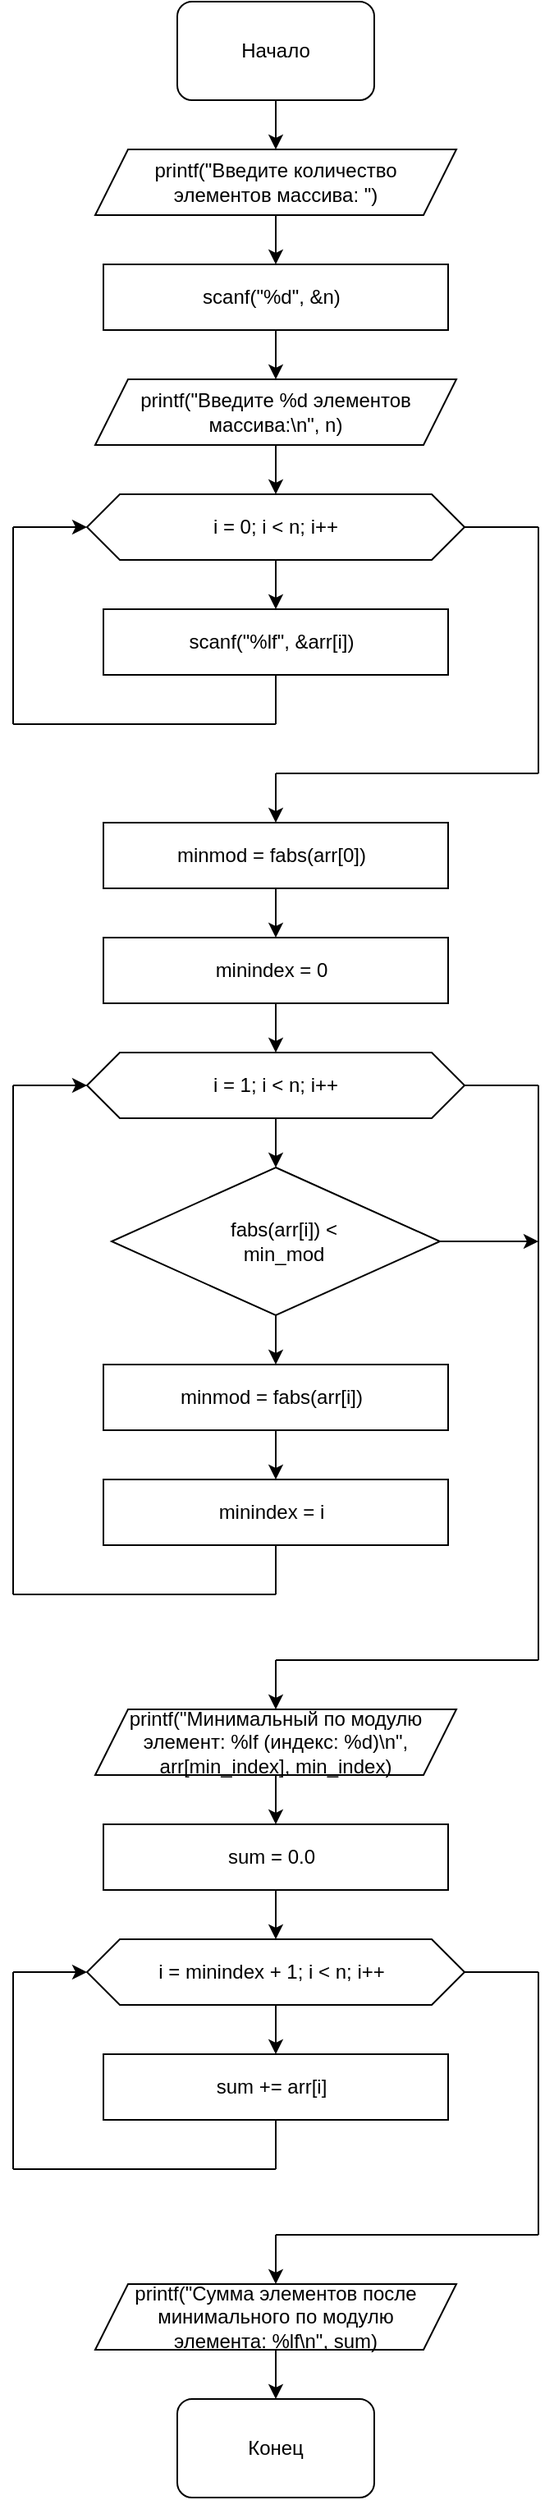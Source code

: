 <mxfile version="24.8.4">
  <diagram name="Страница — 1" id="U4Kh1GRGVibVN3iL2hzS">
    <mxGraphModel dx="835" dy="916" grid="1" gridSize="10" guides="1" tooltips="1" connect="1" arrows="1" fold="1" page="1" pageScale="1" pageWidth="827" pageHeight="1169" math="0" shadow="0">
      <root>
        <mxCell id="0" />
        <mxCell id="1" parent="0" />
        <mxCell id="WZM4BQ9CALBEKn1S36B--1" value="" style="rounded=1;whiteSpace=wrap;html=1;" parent="1" vertex="1">
          <mxGeometry x="340" y="10" width="120" height="60" as="geometry" />
        </mxCell>
        <mxCell id="WZM4BQ9CALBEKn1S36B--2" value="" style="endArrow=classic;html=1;rounded=0;exitX=0.5;exitY=1;exitDx=0;exitDy=0;" parent="1" source="WZM4BQ9CALBEKn1S36B--1" edge="1">
          <mxGeometry width="50" height="50" relative="1" as="geometry">
            <mxPoint x="420" y="190" as="sourcePoint" />
            <mxPoint x="400" y="100" as="targetPoint" />
          </mxGeometry>
        </mxCell>
        <mxCell id="WZM4BQ9CALBEKn1S36B--3" value="" style="shape=parallelogram;perimeter=parallelogramPerimeter;whiteSpace=wrap;html=1;fixedSize=1;" parent="1" vertex="1">
          <mxGeometry x="290" y="100" width="220" height="40" as="geometry" />
        </mxCell>
        <mxCell id="WZM4BQ9CALBEKn1S36B--4" value="" style="endArrow=classic;html=1;rounded=0;exitX=0.5;exitY=1;exitDx=0;exitDy=0;" parent="1" source="WZM4BQ9CALBEKn1S36B--3" edge="1">
          <mxGeometry width="50" height="50" relative="1" as="geometry">
            <mxPoint x="420" y="210" as="sourcePoint" />
            <mxPoint x="400" y="170" as="targetPoint" />
          </mxGeometry>
        </mxCell>
        <mxCell id="WZM4BQ9CALBEKn1S36B--5" value="" style="rounded=0;whiteSpace=wrap;html=1;" parent="1" vertex="1">
          <mxGeometry x="295" y="170" width="210" height="40" as="geometry" />
        </mxCell>
        <mxCell id="WZM4BQ9CALBEKn1S36B--6" value="" style="endArrow=classic;html=1;rounded=0;exitX=0.5;exitY=1;exitDx=0;exitDy=0;" parent="1" source="WZM4BQ9CALBEKn1S36B--5" edge="1">
          <mxGeometry width="50" height="50" relative="1" as="geometry">
            <mxPoint x="410" y="310" as="sourcePoint" />
            <mxPoint x="400" y="240" as="targetPoint" />
          </mxGeometry>
        </mxCell>
        <mxCell id="WZM4BQ9CALBEKn1S36B--7" value="" style="shape=parallelogram;perimeter=parallelogramPerimeter;whiteSpace=wrap;html=1;fixedSize=1;" parent="1" vertex="1">
          <mxGeometry x="290" y="240" width="220" height="40" as="geometry" />
        </mxCell>
        <mxCell id="WZM4BQ9CALBEKn1S36B--8" value="" style="endArrow=classic;html=1;rounded=0;exitX=0.5;exitY=1;exitDx=0;exitDy=0;" parent="1" source="WZM4BQ9CALBEKn1S36B--7" edge="1">
          <mxGeometry width="50" height="50" relative="1" as="geometry">
            <mxPoint x="360" y="380" as="sourcePoint" />
            <mxPoint x="400" y="310" as="targetPoint" />
          </mxGeometry>
        </mxCell>
        <mxCell id="WZM4BQ9CALBEKn1S36B--9" value="" style="shape=hexagon;perimeter=hexagonPerimeter2;whiteSpace=wrap;html=1;fixedSize=1;" parent="1" vertex="1">
          <mxGeometry x="285" y="310" width="230" height="40" as="geometry" />
        </mxCell>
        <mxCell id="WZM4BQ9CALBEKn1S36B--10" value="" style="endArrow=classic;html=1;rounded=0;exitX=0.5;exitY=1;exitDx=0;exitDy=0;" parent="1" source="WZM4BQ9CALBEKn1S36B--9" edge="1">
          <mxGeometry width="50" height="50" relative="1" as="geometry">
            <mxPoint x="440" y="460" as="sourcePoint" />
            <mxPoint x="400" y="380" as="targetPoint" />
          </mxGeometry>
        </mxCell>
        <mxCell id="WZM4BQ9CALBEKn1S36B--11" value="" style="rounded=0;whiteSpace=wrap;html=1;" parent="1" vertex="1">
          <mxGeometry x="295" y="380" width="210" height="40" as="geometry" />
        </mxCell>
        <mxCell id="WZM4BQ9CALBEKn1S36B--12" value="" style="endArrow=none;html=1;rounded=0;entryX=0.5;entryY=1;entryDx=0;entryDy=0;" parent="1" target="WZM4BQ9CALBEKn1S36B--11" edge="1">
          <mxGeometry width="50" height="50" relative="1" as="geometry">
            <mxPoint x="400" y="450" as="sourcePoint" />
            <mxPoint x="420" y="470" as="targetPoint" />
          </mxGeometry>
        </mxCell>
        <mxCell id="WZM4BQ9CALBEKn1S36B--13" value="" style="endArrow=none;html=1;rounded=0;" parent="1" edge="1">
          <mxGeometry width="50" height="50" relative="1" as="geometry">
            <mxPoint x="240" y="450" as="sourcePoint" />
            <mxPoint x="400" y="450" as="targetPoint" />
          </mxGeometry>
        </mxCell>
        <mxCell id="WZM4BQ9CALBEKn1S36B--14" value="" style="endArrow=none;html=1;rounded=0;" parent="1" edge="1">
          <mxGeometry width="50" height="50" relative="1" as="geometry">
            <mxPoint x="240" y="450" as="sourcePoint" />
            <mxPoint x="240" y="330" as="targetPoint" />
          </mxGeometry>
        </mxCell>
        <mxCell id="WZM4BQ9CALBEKn1S36B--15" value="" style="endArrow=classic;html=1;rounded=0;entryX=0;entryY=0.5;entryDx=0;entryDy=0;" parent="1" target="WZM4BQ9CALBEKn1S36B--9" edge="1">
          <mxGeometry width="50" height="50" relative="1" as="geometry">
            <mxPoint x="240" y="330" as="sourcePoint" />
            <mxPoint x="270" y="290" as="targetPoint" />
          </mxGeometry>
        </mxCell>
        <mxCell id="WZM4BQ9CALBEKn1S36B--16" value="" style="endArrow=none;html=1;rounded=0;exitX=1;exitY=0.5;exitDx=0;exitDy=0;" parent="1" source="WZM4BQ9CALBEKn1S36B--9" edge="1">
          <mxGeometry width="50" height="50" relative="1" as="geometry">
            <mxPoint x="570" y="370" as="sourcePoint" />
            <mxPoint x="560" y="330" as="targetPoint" />
          </mxGeometry>
        </mxCell>
        <mxCell id="WZM4BQ9CALBEKn1S36B--17" value="" style="endArrow=none;html=1;rounded=0;" parent="1" edge="1">
          <mxGeometry width="50" height="50" relative="1" as="geometry">
            <mxPoint x="560" y="480" as="sourcePoint" />
            <mxPoint x="560" y="330" as="targetPoint" />
          </mxGeometry>
        </mxCell>
        <mxCell id="WZM4BQ9CALBEKn1S36B--18" value="" style="endArrow=none;html=1;rounded=0;" parent="1" edge="1">
          <mxGeometry width="50" height="50" relative="1" as="geometry">
            <mxPoint x="400" y="480" as="sourcePoint" />
            <mxPoint x="560" y="480" as="targetPoint" />
          </mxGeometry>
        </mxCell>
        <mxCell id="WZM4BQ9CALBEKn1S36B--19" value="" style="endArrow=classic;html=1;rounded=0;" parent="1" edge="1">
          <mxGeometry width="50" height="50" relative="1" as="geometry">
            <mxPoint x="400" y="480" as="sourcePoint" />
            <mxPoint x="400" y="510" as="targetPoint" />
          </mxGeometry>
        </mxCell>
        <mxCell id="WZM4BQ9CALBEKn1S36B--21" value="" style="rounded=0;whiteSpace=wrap;html=1;" parent="1" vertex="1">
          <mxGeometry x="295" y="510" width="210" height="40" as="geometry" />
        </mxCell>
        <mxCell id="WZM4BQ9CALBEKn1S36B--22" value="" style="endArrow=classic;html=1;rounded=0;exitX=0.5;exitY=1;exitDx=0;exitDy=0;" parent="1" source="WZM4BQ9CALBEKn1S36B--21" edge="1">
          <mxGeometry width="50" height="50" relative="1" as="geometry">
            <mxPoint x="400" y="620" as="sourcePoint" />
            <mxPoint x="400" y="580" as="targetPoint" />
          </mxGeometry>
        </mxCell>
        <mxCell id="WZM4BQ9CALBEKn1S36B--23" value="" style="rounded=0;whiteSpace=wrap;html=1;" parent="1" vertex="1">
          <mxGeometry x="295" y="580" width="210" height="40" as="geometry" />
        </mxCell>
        <mxCell id="WZM4BQ9CALBEKn1S36B--24" value="" style="endArrow=classic;html=1;rounded=0;exitX=0.5;exitY=1;exitDx=0;exitDy=0;" parent="1" source="WZM4BQ9CALBEKn1S36B--23" edge="1">
          <mxGeometry width="50" height="50" relative="1" as="geometry">
            <mxPoint x="390" y="720" as="sourcePoint" />
            <mxPoint x="400" y="650" as="targetPoint" />
          </mxGeometry>
        </mxCell>
        <mxCell id="WZM4BQ9CALBEKn1S36B--25" value="" style="shape=hexagon;perimeter=hexagonPerimeter2;whiteSpace=wrap;html=1;fixedSize=1;" parent="1" vertex="1">
          <mxGeometry x="285" y="650" width="230" height="40" as="geometry" />
        </mxCell>
        <mxCell id="WZM4BQ9CALBEKn1S36B--26" value="" style="endArrow=classic;html=1;rounded=0;exitX=0.5;exitY=1;exitDx=0;exitDy=0;" parent="1" source="WZM4BQ9CALBEKn1S36B--25" edge="1">
          <mxGeometry width="50" height="50" relative="1" as="geometry">
            <mxPoint x="390" y="750" as="sourcePoint" />
            <mxPoint x="400" y="720" as="targetPoint" />
          </mxGeometry>
        </mxCell>
        <mxCell id="WZM4BQ9CALBEKn1S36B--27" value="" style="rhombus;whiteSpace=wrap;html=1;" parent="1" vertex="1">
          <mxGeometry x="300" y="720" width="200" height="90" as="geometry" />
        </mxCell>
        <mxCell id="WZM4BQ9CALBEKn1S36B--28" value="" style="endArrow=classic;html=1;rounded=0;" parent="1" edge="1">
          <mxGeometry width="50" height="50" relative="1" as="geometry">
            <mxPoint x="400" y="810" as="sourcePoint" />
            <mxPoint x="400" y="840" as="targetPoint" />
          </mxGeometry>
        </mxCell>
        <mxCell id="WZM4BQ9CALBEKn1S36B--29" value="" style="rounded=0;whiteSpace=wrap;html=1;" parent="1" vertex="1">
          <mxGeometry x="295" y="840" width="210" height="40" as="geometry" />
        </mxCell>
        <mxCell id="WZM4BQ9CALBEKn1S36B--30" value="" style="endArrow=classic;html=1;rounded=0;exitX=0.5;exitY=1;exitDx=0;exitDy=0;" parent="1" source="WZM4BQ9CALBEKn1S36B--29" edge="1">
          <mxGeometry width="50" height="50" relative="1" as="geometry">
            <mxPoint x="400" y="950" as="sourcePoint" />
            <mxPoint x="400" y="910" as="targetPoint" />
          </mxGeometry>
        </mxCell>
        <mxCell id="WZM4BQ9CALBEKn1S36B--31" value="" style="rounded=0;whiteSpace=wrap;html=1;" parent="1" vertex="1">
          <mxGeometry x="295" y="910" width="210" height="40" as="geometry" />
        </mxCell>
        <mxCell id="WZM4BQ9CALBEKn1S36B--32" value="" style="endArrow=none;html=1;rounded=0;entryX=0.5;entryY=1;entryDx=0;entryDy=0;" parent="1" target="WZM4BQ9CALBEKn1S36B--31" edge="1">
          <mxGeometry width="50" height="50" relative="1" as="geometry">
            <mxPoint x="400" y="980" as="sourcePoint" />
            <mxPoint x="420" y="1000" as="targetPoint" />
          </mxGeometry>
        </mxCell>
        <mxCell id="WZM4BQ9CALBEKn1S36B--33" value="" style="endArrow=none;html=1;rounded=0;" parent="1" edge="1">
          <mxGeometry width="50" height="50" relative="1" as="geometry">
            <mxPoint x="240" y="980" as="sourcePoint" />
            <mxPoint x="400" y="980" as="targetPoint" />
          </mxGeometry>
        </mxCell>
        <mxCell id="WZM4BQ9CALBEKn1S36B--34" value="" style="endArrow=none;html=1;rounded=0;" parent="1" edge="1">
          <mxGeometry width="50" height="50" relative="1" as="geometry">
            <mxPoint x="240" y="980" as="sourcePoint" />
            <mxPoint x="240" y="670" as="targetPoint" />
          </mxGeometry>
        </mxCell>
        <mxCell id="WZM4BQ9CALBEKn1S36B--39" value="" style="endArrow=none;html=1;rounded=0;exitX=1;exitY=0.5;exitDx=0;exitDy=0;" parent="1" source="WZM4BQ9CALBEKn1S36B--25" edge="1">
          <mxGeometry width="50" height="50" relative="1" as="geometry">
            <mxPoint x="580" y="700" as="sourcePoint" />
            <mxPoint x="560" y="670" as="targetPoint" />
          </mxGeometry>
        </mxCell>
        <mxCell id="WZM4BQ9CALBEKn1S36B--40" value="" style="endArrow=none;html=1;rounded=0;" parent="1" edge="1">
          <mxGeometry width="50" height="50" relative="1" as="geometry">
            <mxPoint x="560" y="1020" as="sourcePoint" />
            <mxPoint x="560" y="670" as="targetPoint" />
          </mxGeometry>
        </mxCell>
        <mxCell id="WZM4BQ9CALBEKn1S36B--41" value="" style="endArrow=none;html=1;rounded=0;" parent="1" edge="1">
          <mxGeometry width="50" height="50" relative="1" as="geometry">
            <mxPoint x="400" y="1020" as="sourcePoint" />
            <mxPoint x="560" y="1020" as="targetPoint" />
          </mxGeometry>
        </mxCell>
        <mxCell id="WZM4BQ9CALBEKn1S36B--42" value="" style="endArrow=classic;html=1;rounded=0;" parent="1" edge="1">
          <mxGeometry width="50" height="50" relative="1" as="geometry">
            <mxPoint x="400" y="1020" as="sourcePoint" />
            <mxPoint x="400" y="1050" as="targetPoint" />
          </mxGeometry>
        </mxCell>
        <mxCell id="WZM4BQ9CALBEKn1S36B--43" value="" style="shape=parallelogram;perimeter=parallelogramPerimeter;whiteSpace=wrap;html=1;fixedSize=1;" parent="1" vertex="1">
          <mxGeometry x="290" y="1050" width="220" height="40" as="geometry" />
        </mxCell>
        <mxCell id="WZM4BQ9CALBEKn1S36B--44" value="" style="endArrow=classic;html=1;rounded=0;exitX=0.5;exitY=1;exitDx=0;exitDy=0;" parent="1" source="WZM4BQ9CALBEKn1S36B--43" edge="1">
          <mxGeometry width="50" height="50" relative="1" as="geometry">
            <mxPoint x="420" y="1160" as="sourcePoint" />
            <mxPoint x="400" y="1120" as="targetPoint" />
          </mxGeometry>
        </mxCell>
        <mxCell id="WZM4BQ9CALBEKn1S36B--45" value="" style="rounded=0;whiteSpace=wrap;html=1;" parent="1" vertex="1">
          <mxGeometry x="295" y="1120" width="210" height="40" as="geometry" />
        </mxCell>
        <mxCell id="WZM4BQ9CALBEKn1S36B--46" value="" style="endArrow=classic;html=1;rounded=0;exitX=0.5;exitY=1;exitDx=0;exitDy=0;" parent="1" source="WZM4BQ9CALBEKn1S36B--45" edge="1">
          <mxGeometry width="50" height="50" relative="1" as="geometry">
            <mxPoint x="410" y="1260" as="sourcePoint" />
            <mxPoint x="400" y="1190" as="targetPoint" />
          </mxGeometry>
        </mxCell>
        <mxCell id="WZM4BQ9CALBEKn1S36B--47" value="" style="shape=hexagon;perimeter=hexagonPerimeter2;whiteSpace=wrap;html=1;fixedSize=1;" parent="1" vertex="1">
          <mxGeometry x="285" y="1190" width="230" height="40" as="geometry" />
        </mxCell>
        <mxCell id="WZM4BQ9CALBEKn1S36B--48" value="" style="endArrow=classic;html=1;rounded=0;exitX=0.5;exitY=1;exitDx=0;exitDy=0;" parent="1" source="WZM4BQ9CALBEKn1S36B--47" edge="1">
          <mxGeometry width="50" height="50" relative="1" as="geometry">
            <mxPoint x="440" y="1350" as="sourcePoint" />
            <mxPoint x="400" y="1260" as="targetPoint" />
          </mxGeometry>
        </mxCell>
        <mxCell id="WZM4BQ9CALBEKn1S36B--50" value="" style="rounded=0;whiteSpace=wrap;html=1;" parent="1" vertex="1">
          <mxGeometry x="295" y="1260" width="210" height="40" as="geometry" />
        </mxCell>
        <mxCell id="WZM4BQ9CALBEKn1S36B--51" value="" style="endArrow=none;html=1;rounded=0;entryX=0.5;entryY=1;entryDx=0;entryDy=0;" parent="1" target="WZM4BQ9CALBEKn1S36B--50" edge="1">
          <mxGeometry width="50" height="50" relative="1" as="geometry">
            <mxPoint x="400" y="1330" as="sourcePoint" />
            <mxPoint x="450" y="1320" as="targetPoint" />
          </mxGeometry>
        </mxCell>
        <mxCell id="WZM4BQ9CALBEKn1S36B--52" value="" style="endArrow=none;html=1;rounded=0;" parent="1" edge="1">
          <mxGeometry width="50" height="50" relative="1" as="geometry">
            <mxPoint x="240" y="1330" as="sourcePoint" />
            <mxPoint x="400" y="1330" as="targetPoint" />
          </mxGeometry>
        </mxCell>
        <mxCell id="WZM4BQ9CALBEKn1S36B--53" value="" style="endArrow=none;html=1;rounded=0;" parent="1" edge="1">
          <mxGeometry width="50" height="50" relative="1" as="geometry">
            <mxPoint x="240" y="1330" as="sourcePoint" />
            <mxPoint x="240" y="1210" as="targetPoint" />
          </mxGeometry>
        </mxCell>
        <mxCell id="WZM4BQ9CALBEKn1S36B--54" value="" style="endArrow=classic;html=1;rounded=0;entryX=0;entryY=0.5;entryDx=0;entryDy=0;" parent="1" target="WZM4BQ9CALBEKn1S36B--47" edge="1">
          <mxGeometry width="50" height="50" relative="1" as="geometry">
            <mxPoint x="240" y="1210" as="sourcePoint" />
            <mxPoint x="230" y="1200" as="targetPoint" />
          </mxGeometry>
        </mxCell>
        <mxCell id="WZM4BQ9CALBEKn1S36B--55" value="" style="endArrow=none;html=1;rounded=0;exitX=1;exitY=0.5;exitDx=0;exitDy=0;" parent="1" source="WZM4BQ9CALBEKn1S36B--47" edge="1">
          <mxGeometry width="50" height="50" relative="1" as="geometry">
            <mxPoint x="550" y="1240" as="sourcePoint" />
            <mxPoint x="560" y="1210" as="targetPoint" />
          </mxGeometry>
        </mxCell>
        <mxCell id="WZM4BQ9CALBEKn1S36B--56" value="" style="endArrow=none;html=1;rounded=0;" parent="1" edge="1">
          <mxGeometry width="50" height="50" relative="1" as="geometry">
            <mxPoint x="560" y="1370" as="sourcePoint" />
            <mxPoint x="560" y="1210" as="targetPoint" />
          </mxGeometry>
        </mxCell>
        <mxCell id="WZM4BQ9CALBEKn1S36B--57" value="" style="endArrow=none;html=1;rounded=0;" parent="1" edge="1">
          <mxGeometry width="50" height="50" relative="1" as="geometry">
            <mxPoint x="400" y="1370" as="sourcePoint" />
            <mxPoint x="560" y="1370" as="targetPoint" />
          </mxGeometry>
        </mxCell>
        <mxCell id="WZM4BQ9CALBEKn1S36B--58" value="" style="endArrow=classic;html=1;rounded=0;" parent="1" edge="1">
          <mxGeometry width="50" height="50" relative="1" as="geometry">
            <mxPoint x="400" y="1370" as="sourcePoint" />
            <mxPoint x="400" y="1400" as="targetPoint" />
          </mxGeometry>
        </mxCell>
        <mxCell id="WZM4BQ9CALBEKn1S36B--59" value="" style="shape=parallelogram;perimeter=parallelogramPerimeter;whiteSpace=wrap;html=1;fixedSize=1;" parent="1" vertex="1">
          <mxGeometry x="290" y="1400" width="220" height="40" as="geometry" />
        </mxCell>
        <mxCell id="WZM4BQ9CALBEKn1S36B--60" value="" style="endArrow=classic;html=1;rounded=0;exitX=0.5;exitY=1;exitDx=0;exitDy=0;" parent="1" source="WZM4BQ9CALBEKn1S36B--59" edge="1">
          <mxGeometry width="50" height="50" relative="1" as="geometry">
            <mxPoint x="290" y="1420" as="sourcePoint" />
            <mxPoint x="400" y="1470" as="targetPoint" />
          </mxGeometry>
        </mxCell>
        <mxCell id="WZM4BQ9CALBEKn1S36B--62" value="" style="rounded=1;whiteSpace=wrap;html=1;" parent="1" vertex="1">
          <mxGeometry x="340" y="1470" width="120" height="60" as="geometry" />
        </mxCell>
        <mxCell id="WZM4BQ9CALBEKn1S36B--66" value="Начало" style="text;html=1;align=center;verticalAlign=middle;whiteSpace=wrap;rounded=0;" parent="1" vertex="1">
          <mxGeometry x="370" y="25" width="60" height="30" as="geometry" />
        </mxCell>
        <mxCell id="WZM4BQ9CALBEKn1S36B--67" value="printf(&quot;Введите количество элементов массива: &quot;)" style="text;html=1;align=center;verticalAlign=middle;whiteSpace=wrap;rounded=0;" parent="1" vertex="1">
          <mxGeometry x="310" y="100" width="180" height="40" as="geometry" />
        </mxCell>
        <mxCell id="WZM4BQ9CALBEKn1S36B--68" value="scanf(&quot;%d&quot;, &amp;n)" style="text;html=1;align=center;verticalAlign=middle;whiteSpace=wrap;rounded=0;" parent="1" vertex="1">
          <mxGeometry x="295" y="170" width="205" height="40" as="geometry" />
        </mxCell>
        <mxCell id="WZM4BQ9CALBEKn1S36B--69" value="printf(&quot;Введите %d элементов массива:\n&quot;, n)" style="text;html=1;align=center;verticalAlign=middle;whiteSpace=wrap;rounded=0;" parent="1" vertex="1">
          <mxGeometry x="310" y="240" width="180" height="40" as="geometry" />
        </mxCell>
        <mxCell id="WZM4BQ9CALBEKn1S36B--70" value="i = 0; i &lt; n; i++" style="text;html=1;align=center;verticalAlign=middle;whiteSpace=wrap;rounded=0;" parent="1" vertex="1">
          <mxGeometry x="310" y="310" width="180" height="40" as="geometry" />
        </mxCell>
        <mxCell id="WZM4BQ9CALBEKn1S36B--71" value="scanf(&quot;%lf&quot;, &amp;arr[i])" style="text;html=1;align=center;verticalAlign=middle;whiteSpace=wrap;rounded=0;" parent="1" vertex="1">
          <mxGeometry x="295" y="380" width="205" height="40" as="geometry" />
        </mxCell>
        <mxCell id="WZM4BQ9CALBEKn1S36B--72" value="minmod = fabs(arr[0])" style="text;html=1;align=center;verticalAlign=middle;whiteSpace=wrap;rounded=0;" parent="1" vertex="1">
          <mxGeometry x="295" y="510" width="205" height="40" as="geometry" />
        </mxCell>
        <mxCell id="WZM4BQ9CALBEKn1S36B--73" value="minindex = 0" style="text;html=1;align=center;verticalAlign=middle;whiteSpace=wrap;rounded=0;" parent="1" vertex="1">
          <mxGeometry x="295" y="580" width="205" height="40" as="geometry" />
        </mxCell>
        <mxCell id="WZM4BQ9CALBEKn1S36B--74" value="i = 1; i &lt; n; i++" style="text;html=1;align=center;verticalAlign=middle;whiteSpace=wrap;rounded=0;" parent="1" vertex="1">
          <mxGeometry x="310" y="650" width="180" height="40" as="geometry" />
        </mxCell>
        <mxCell id="WZM4BQ9CALBEKn1S36B--75" value="fabs(arr[i]) &lt; min_mod" style="text;html=1;align=center;verticalAlign=middle;whiteSpace=wrap;rounded=0;" parent="1" vertex="1">
          <mxGeometry x="350" y="740" width="110" height="50" as="geometry" />
        </mxCell>
        <mxCell id="WZM4BQ9CALBEKn1S36B--76" value="minmod = fabs(arr[i])" style="text;html=1;align=center;verticalAlign=middle;whiteSpace=wrap;rounded=0;" parent="1" vertex="1">
          <mxGeometry x="295" y="840" width="205" height="40" as="geometry" />
        </mxCell>
        <mxCell id="WZM4BQ9CALBEKn1S36B--77" value="minindex = i" style="text;html=1;align=center;verticalAlign=middle;whiteSpace=wrap;rounded=0;" parent="1" vertex="1">
          <mxGeometry x="295" y="910" width="205" height="40" as="geometry" />
        </mxCell>
        <mxCell id="WZM4BQ9CALBEKn1S36B--78" value="printf(&quot;Минимальный по модулю элемент: %lf (индекс: %d)\n&quot;, arr[min_index], min_index)" style="text;html=1;align=center;verticalAlign=middle;whiteSpace=wrap;rounded=0;" parent="1" vertex="1">
          <mxGeometry x="305" y="1050" width="190" height="40" as="geometry" />
        </mxCell>
        <mxCell id="WZM4BQ9CALBEKn1S36B--79" value="sum = 0.0" style="text;html=1;align=center;verticalAlign=middle;whiteSpace=wrap;rounded=0;" parent="1" vertex="1">
          <mxGeometry x="295" y="1120" width="205" height="40" as="geometry" />
        </mxCell>
        <mxCell id="WZM4BQ9CALBEKn1S36B--80" value="i = minindex + 1; i &amp;lt; n; i++" style="text;html=1;align=center;verticalAlign=middle;whiteSpace=wrap;rounded=0;" parent="1" vertex="1">
          <mxGeometry x="305" y="1190" width="185" height="40" as="geometry" />
        </mxCell>
        <mxCell id="WZM4BQ9CALBEKn1S36B--81" value="sum += arr[i]" style="text;html=1;align=center;verticalAlign=middle;whiteSpace=wrap;rounded=0;" parent="1" vertex="1">
          <mxGeometry x="295" y="1260" width="205" height="40" as="geometry" />
        </mxCell>
        <mxCell id="WZM4BQ9CALBEKn1S36B--82" value="printf(&quot;Сумма элементов после минимального по модулю элемента: %lf\n&quot;, sum)" style="text;html=1;align=center;verticalAlign=middle;whiteSpace=wrap;rounded=0;" parent="1" vertex="1">
          <mxGeometry x="310" y="1400" width="180" height="40" as="geometry" />
        </mxCell>
        <mxCell id="WZM4BQ9CALBEKn1S36B--84" value="Конец" style="text;html=1;align=center;verticalAlign=middle;whiteSpace=wrap;rounded=0;" parent="1" vertex="1">
          <mxGeometry x="370" y="1485" width="60" height="30" as="geometry" />
        </mxCell>
        <mxCell id="_Eh1nJMdzew_8Ijtgl-Q-1" value="" style="endArrow=classic;html=1;rounded=0;entryX=0;entryY=0.5;entryDx=0;entryDy=0;" edge="1" parent="1" target="WZM4BQ9CALBEKn1S36B--25">
          <mxGeometry width="50" height="50" relative="1" as="geometry">
            <mxPoint x="240" y="670" as="sourcePoint" />
            <mxPoint x="230" y="670" as="targetPoint" />
          </mxGeometry>
        </mxCell>
        <mxCell id="_Eh1nJMdzew_8Ijtgl-Q-3" value="" style="endArrow=classic;html=1;rounded=0;exitX=1;exitY=0.5;exitDx=0;exitDy=0;" edge="1" parent="1" source="WZM4BQ9CALBEKn1S36B--27">
          <mxGeometry width="50" height="50" relative="1" as="geometry">
            <mxPoint x="510" y="810" as="sourcePoint" />
            <mxPoint x="560" y="765" as="targetPoint" />
          </mxGeometry>
        </mxCell>
      </root>
    </mxGraphModel>
  </diagram>
</mxfile>
